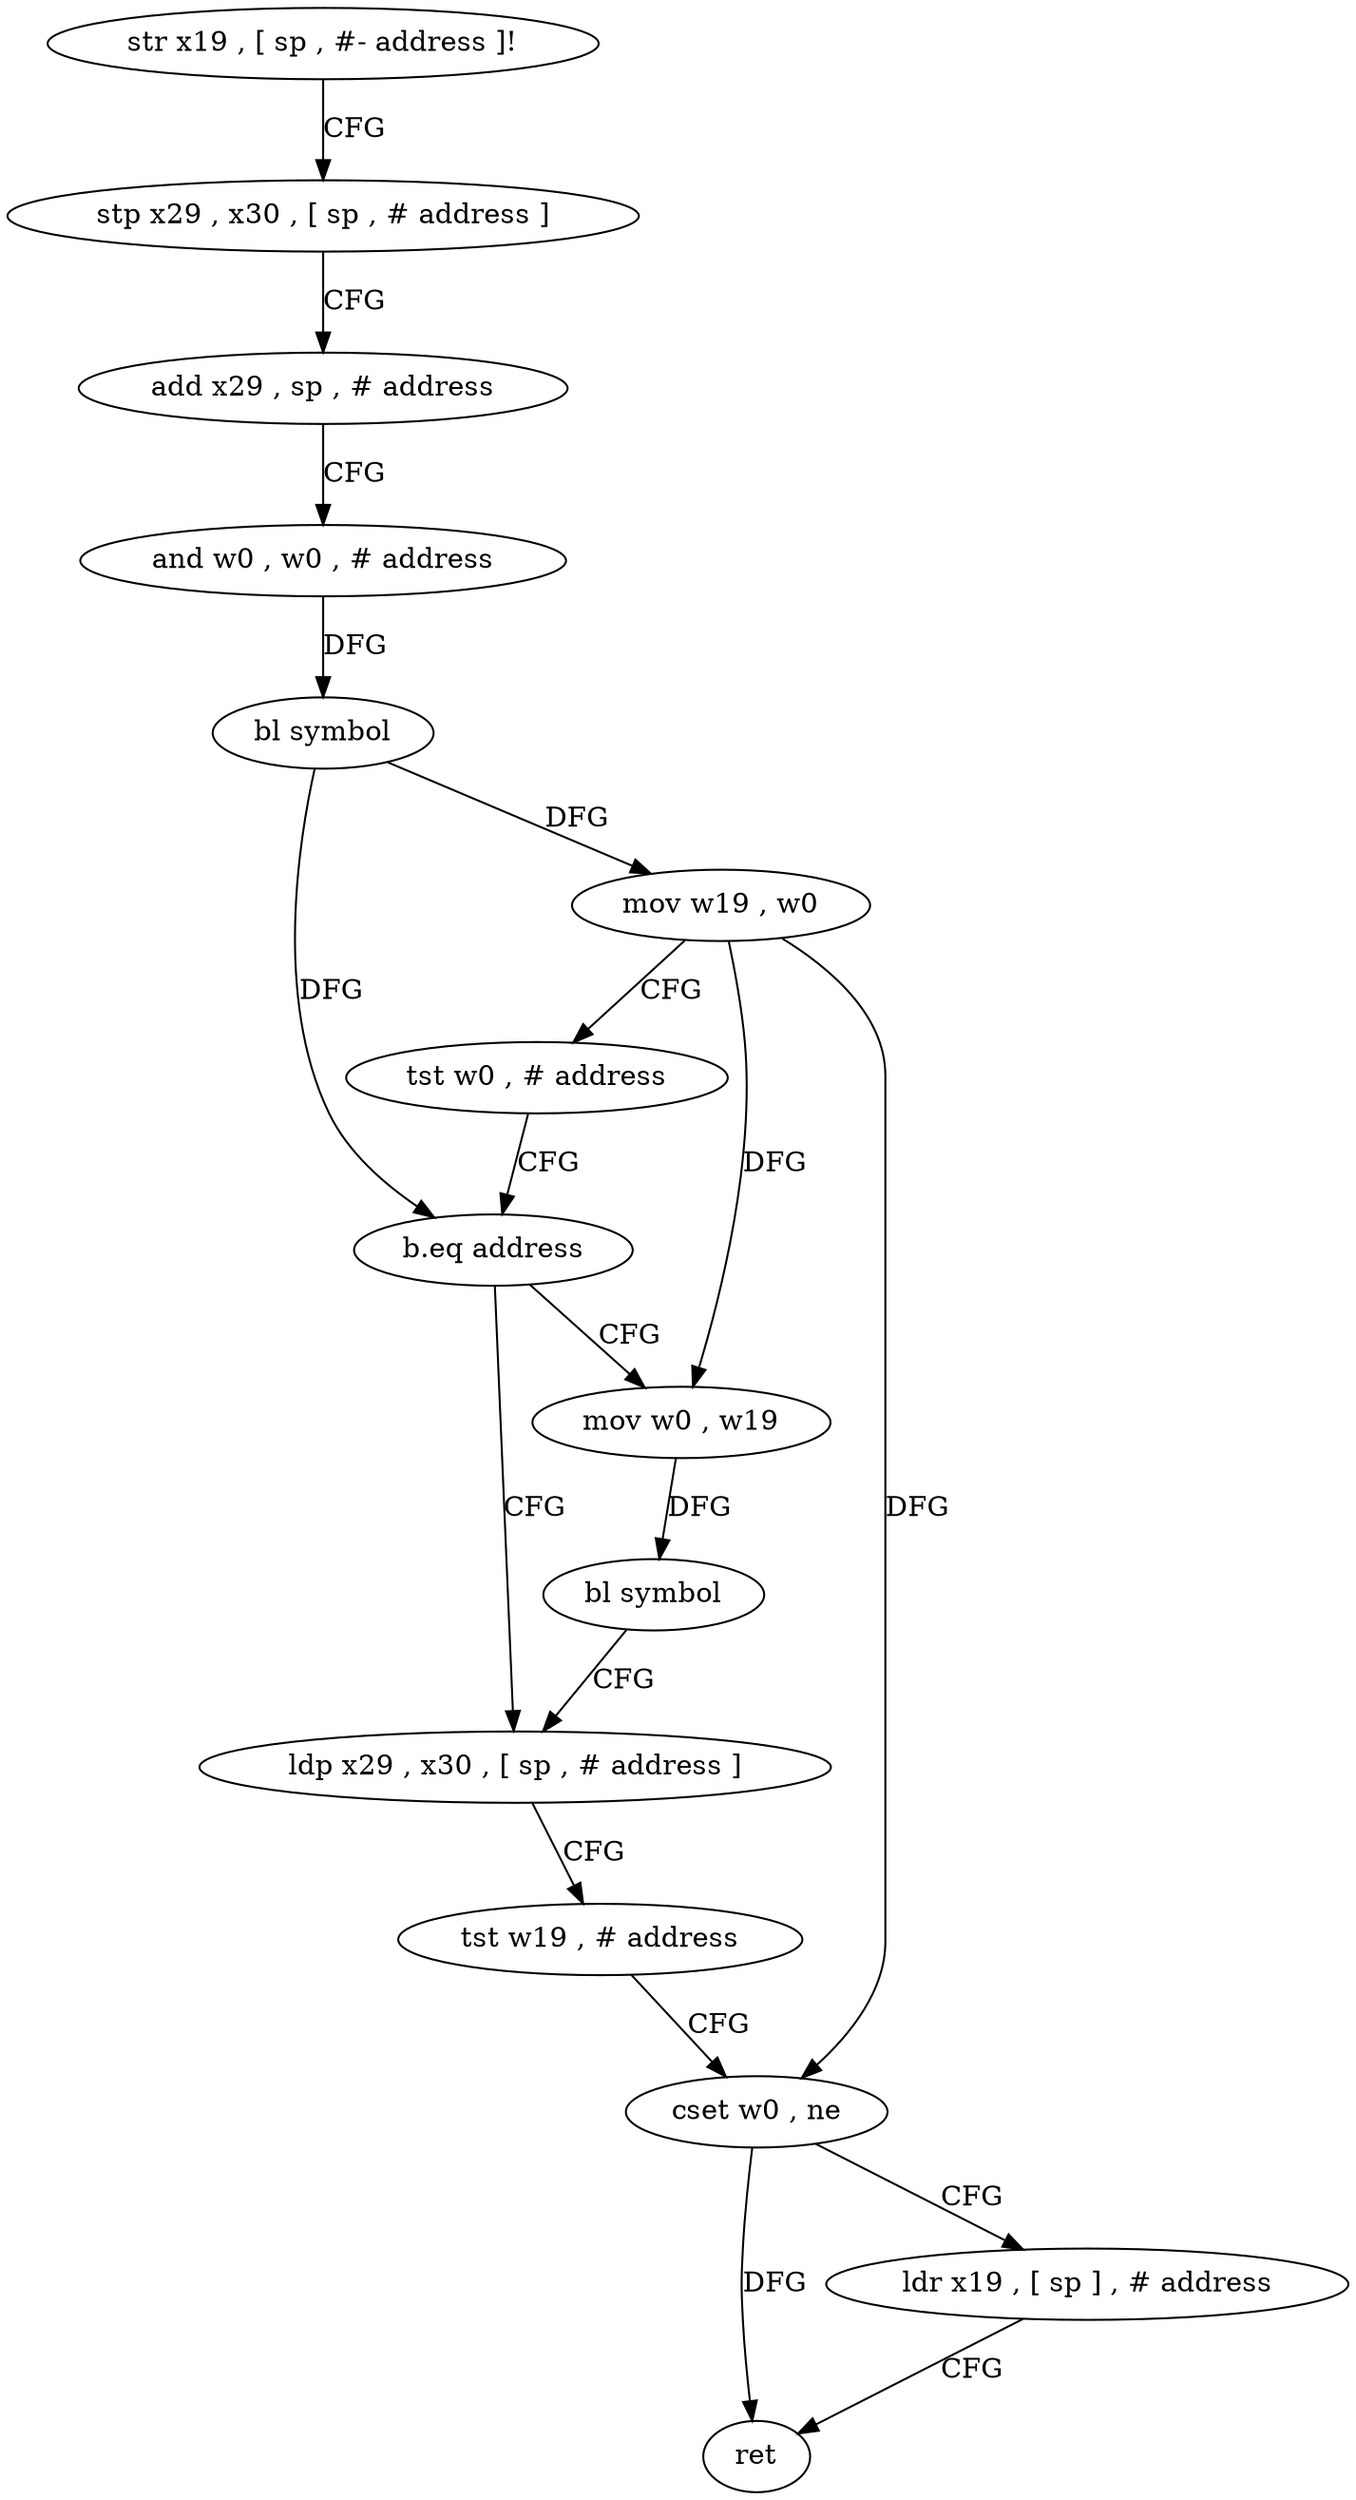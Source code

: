 digraph "func" {
"4230904" [label = "str x19 , [ sp , #- address ]!" ]
"4230908" [label = "stp x29 , x30 , [ sp , # address ]" ]
"4230912" [label = "add x29 , sp , # address" ]
"4230916" [label = "and w0 , w0 , # address" ]
"4230920" [label = "bl symbol" ]
"4230924" [label = "mov w19 , w0" ]
"4230928" [label = "tst w0 , # address" ]
"4230932" [label = "b.eq address" ]
"4230944" [label = "ldp x29 , x30 , [ sp , # address ]" ]
"4230936" [label = "mov w0 , w19" ]
"4230948" [label = "tst w19 , # address" ]
"4230952" [label = "cset w0 , ne" ]
"4230956" [label = "ldr x19 , [ sp ] , # address" ]
"4230960" [label = "ret" ]
"4230940" [label = "bl symbol" ]
"4230904" -> "4230908" [ label = "CFG" ]
"4230908" -> "4230912" [ label = "CFG" ]
"4230912" -> "4230916" [ label = "CFG" ]
"4230916" -> "4230920" [ label = "DFG" ]
"4230920" -> "4230924" [ label = "DFG" ]
"4230920" -> "4230932" [ label = "DFG" ]
"4230924" -> "4230928" [ label = "CFG" ]
"4230924" -> "4230952" [ label = "DFG" ]
"4230924" -> "4230936" [ label = "DFG" ]
"4230928" -> "4230932" [ label = "CFG" ]
"4230932" -> "4230944" [ label = "CFG" ]
"4230932" -> "4230936" [ label = "CFG" ]
"4230944" -> "4230948" [ label = "CFG" ]
"4230936" -> "4230940" [ label = "DFG" ]
"4230948" -> "4230952" [ label = "CFG" ]
"4230952" -> "4230956" [ label = "CFG" ]
"4230952" -> "4230960" [ label = "DFG" ]
"4230956" -> "4230960" [ label = "CFG" ]
"4230940" -> "4230944" [ label = "CFG" ]
}

